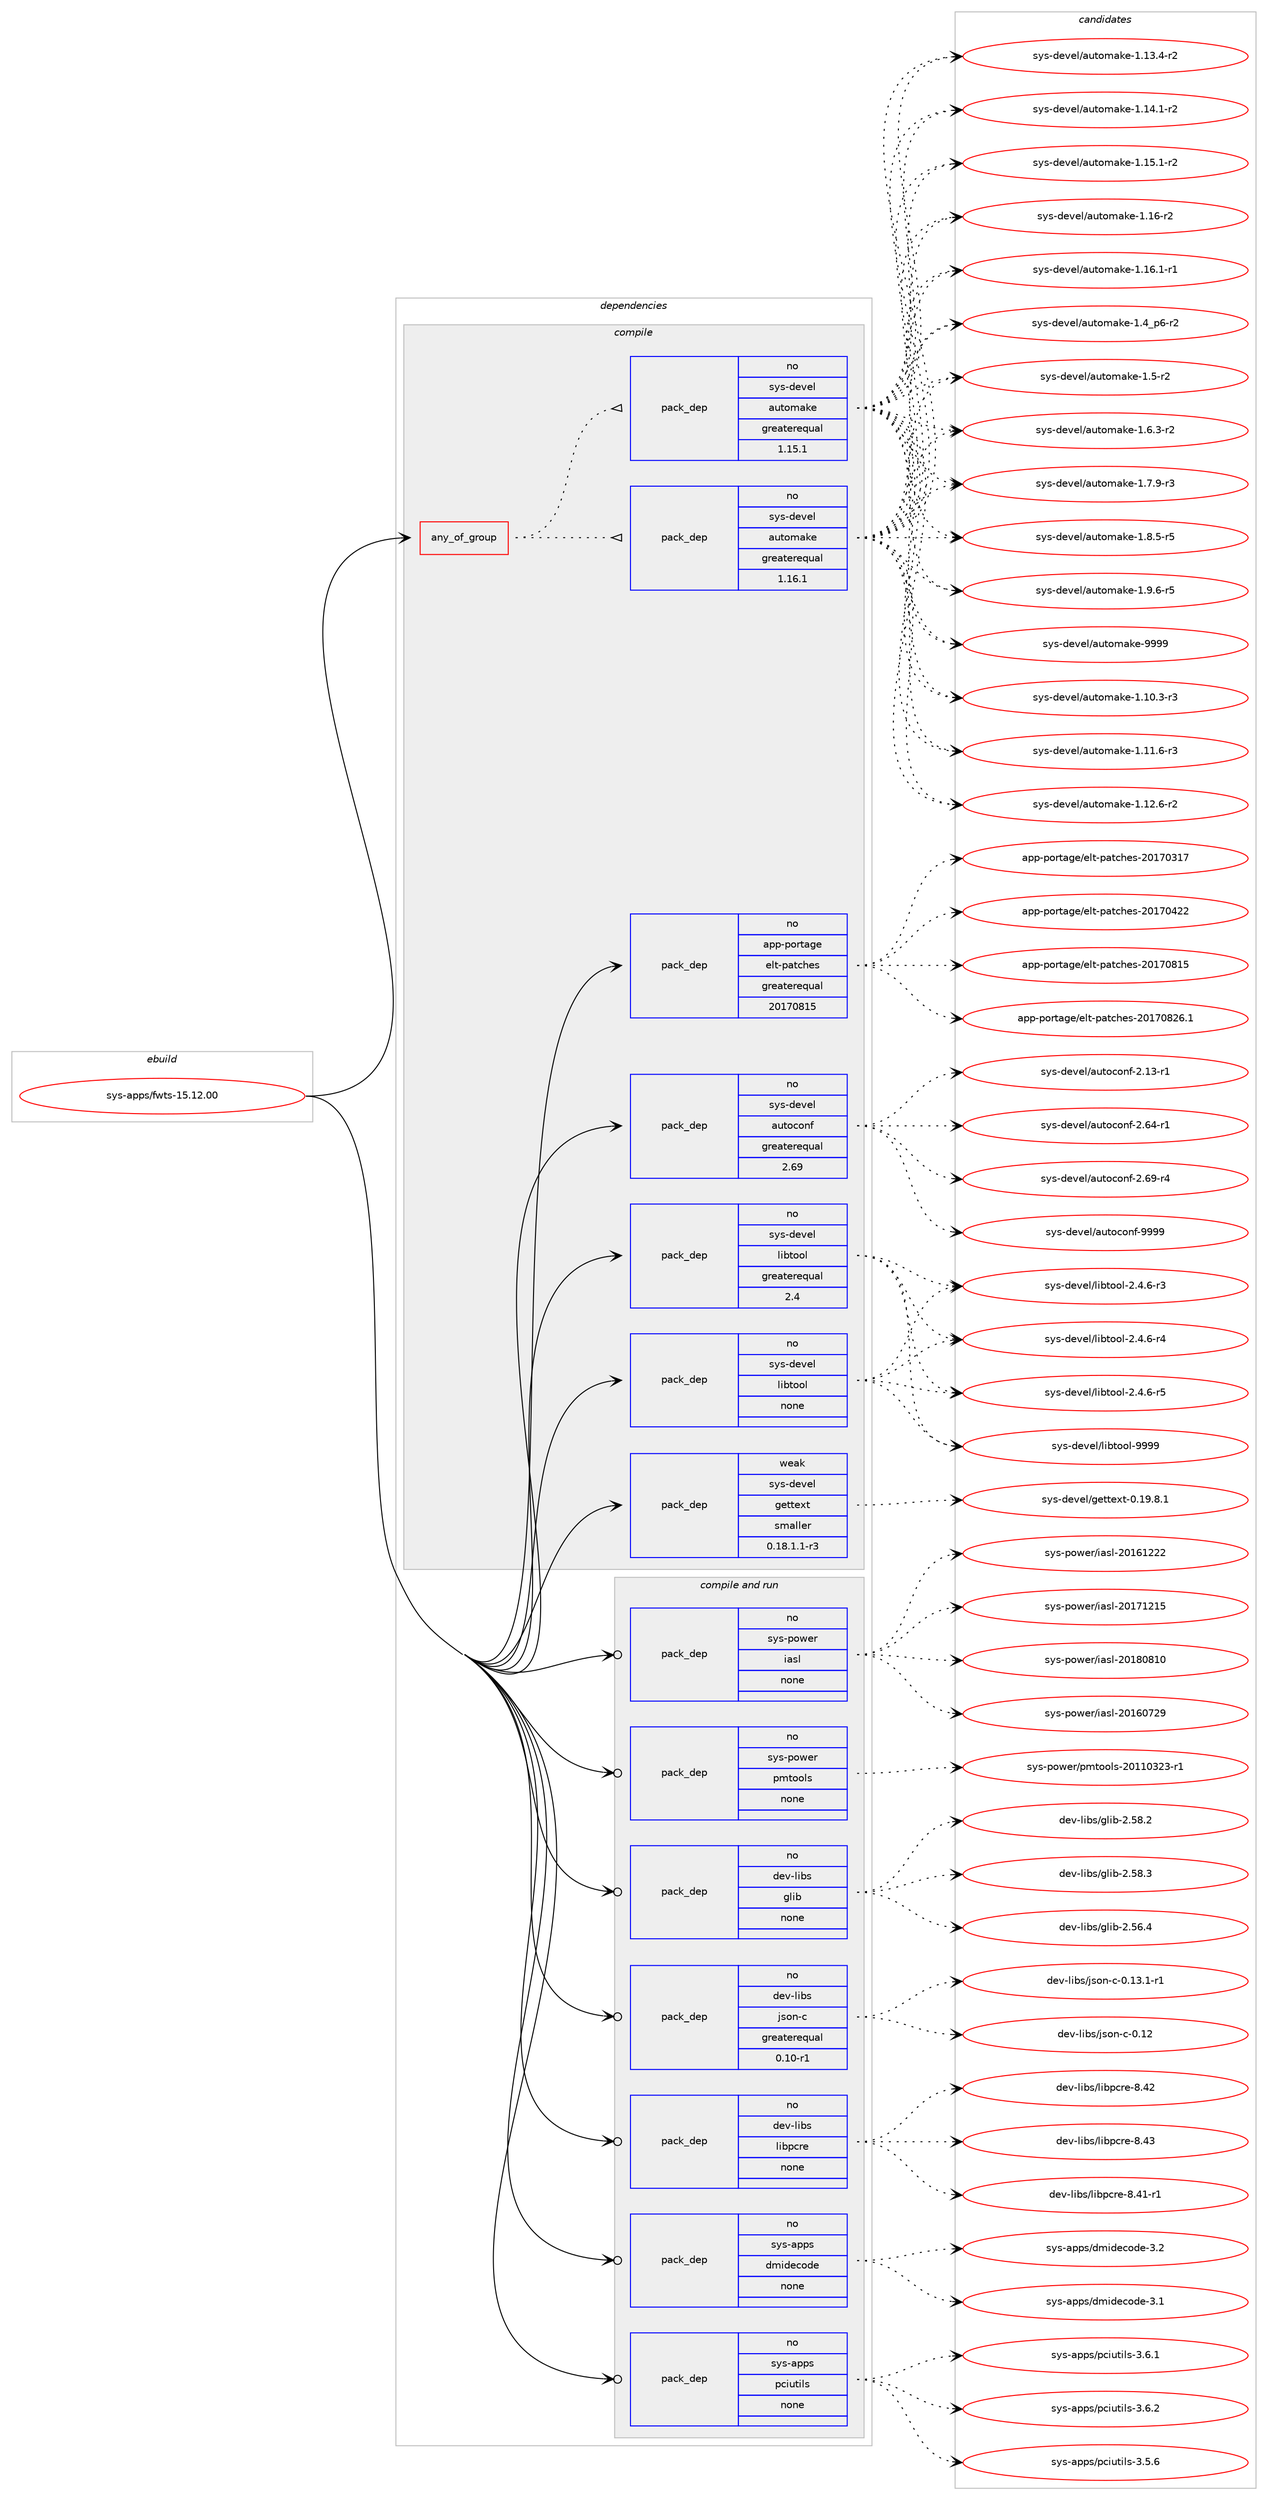 digraph prolog {

# *************
# Graph options
# *************

newrank=true;
concentrate=true;
compound=true;
graph [rankdir=LR,fontname=Helvetica,fontsize=10,ranksep=1.5];#, ranksep=2.5, nodesep=0.2];
edge  [arrowhead=vee];
node  [fontname=Helvetica,fontsize=10];

# **********
# The ebuild
# **********

subgraph cluster_leftcol {
color=gray;
rank=same;
label=<<i>ebuild</i>>;
id [label="sys-apps/fwts-15.12.00", color=red, width=4, href="../sys-apps/fwts-15.12.00.svg"];
}

# ****************
# The dependencies
# ****************

subgraph cluster_midcol {
color=gray;
label=<<i>dependencies</i>>;
subgraph cluster_compile {
fillcolor="#eeeeee";
style=filled;
label=<<i>compile</i>>;
subgraph any27102 {
dependency1711020 [label=<<TABLE BORDER="0" CELLBORDER="1" CELLSPACING="0" CELLPADDING="4"><TR><TD CELLPADDING="10">any_of_group</TD></TR></TABLE>>, shape=none, color=red];subgraph pack1226916 {
dependency1711021 [label=<<TABLE BORDER="0" CELLBORDER="1" CELLSPACING="0" CELLPADDING="4" WIDTH="220"><TR><TD ROWSPAN="6" CELLPADDING="30">pack_dep</TD></TR><TR><TD WIDTH="110">no</TD></TR><TR><TD>sys-devel</TD></TR><TR><TD>automake</TD></TR><TR><TD>greaterequal</TD></TR><TR><TD>1.16.1</TD></TR></TABLE>>, shape=none, color=blue];
}
dependency1711020:e -> dependency1711021:w [weight=20,style="dotted",arrowhead="oinv"];
subgraph pack1226917 {
dependency1711022 [label=<<TABLE BORDER="0" CELLBORDER="1" CELLSPACING="0" CELLPADDING="4" WIDTH="220"><TR><TD ROWSPAN="6" CELLPADDING="30">pack_dep</TD></TR><TR><TD WIDTH="110">no</TD></TR><TR><TD>sys-devel</TD></TR><TR><TD>automake</TD></TR><TR><TD>greaterequal</TD></TR><TR><TD>1.15.1</TD></TR></TABLE>>, shape=none, color=blue];
}
dependency1711020:e -> dependency1711022:w [weight=20,style="dotted",arrowhead="oinv"];
}
id:e -> dependency1711020:w [weight=20,style="solid",arrowhead="vee"];
subgraph pack1226918 {
dependency1711023 [label=<<TABLE BORDER="0" CELLBORDER="1" CELLSPACING="0" CELLPADDING="4" WIDTH="220"><TR><TD ROWSPAN="6" CELLPADDING="30">pack_dep</TD></TR><TR><TD WIDTH="110">no</TD></TR><TR><TD>app-portage</TD></TR><TR><TD>elt-patches</TD></TR><TR><TD>greaterequal</TD></TR><TR><TD>20170815</TD></TR></TABLE>>, shape=none, color=blue];
}
id:e -> dependency1711023:w [weight=20,style="solid",arrowhead="vee"];
subgraph pack1226919 {
dependency1711024 [label=<<TABLE BORDER="0" CELLBORDER="1" CELLSPACING="0" CELLPADDING="4" WIDTH="220"><TR><TD ROWSPAN="6" CELLPADDING="30">pack_dep</TD></TR><TR><TD WIDTH="110">no</TD></TR><TR><TD>sys-devel</TD></TR><TR><TD>autoconf</TD></TR><TR><TD>greaterequal</TD></TR><TR><TD>2.69</TD></TR></TABLE>>, shape=none, color=blue];
}
id:e -> dependency1711024:w [weight=20,style="solid",arrowhead="vee"];
subgraph pack1226920 {
dependency1711025 [label=<<TABLE BORDER="0" CELLBORDER="1" CELLSPACING="0" CELLPADDING="4" WIDTH="220"><TR><TD ROWSPAN="6" CELLPADDING="30">pack_dep</TD></TR><TR><TD WIDTH="110">no</TD></TR><TR><TD>sys-devel</TD></TR><TR><TD>libtool</TD></TR><TR><TD>greaterequal</TD></TR><TR><TD>2.4</TD></TR></TABLE>>, shape=none, color=blue];
}
id:e -> dependency1711025:w [weight=20,style="solid",arrowhead="vee"];
subgraph pack1226921 {
dependency1711026 [label=<<TABLE BORDER="0" CELLBORDER="1" CELLSPACING="0" CELLPADDING="4" WIDTH="220"><TR><TD ROWSPAN="6" CELLPADDING="30">pack_dep</TD></TR><TR><TD WIDTH="110">no</TD></TR><TR><TD>sys-devel</TD></TR><TR><TD>libtool</TD></TR><TR><TD>none</TD></TR><TR><TD></TD></TR></TABLE>>, shape=none, color=blue];
}
id:e -> dependency1711026:w [weight=20,style="solid",arrowhead="vee"];
subgraph pack1226922 {
dependency1711027 [label=<<TABLE BORDER="0" CELLBORDER="1" CELLSPACING="0" CELLPADDING="4" WIDTH="220"><TR><TD ROWSPAN="6" CELLPADDING="30">pack_dep</TD></TR><TR><TD WIDTH="110">weak</TD></TR><TR><TD>sys-devel</TD></TR><TR><TD>gettext</TD></TR><TR><TD>smaller</TD></TR><TR><TD>0.18.1.1-r3</TD></TR></TABLE>>, shape=none, color=blue];
}
id:e -> dependency1711027:w [weight=20,style="solid",arrowhead="vee"];
}
subgraph cluster_compileandrun {
fillcolor="#eeeeee";
style=filled;
label=<<i>compile and run</i>>;
subgraph pack1226923 {
dependency1711028 [label=<<TABLE BORDER="0" CELLBORDER="1" CELLSPACING="0" CELLPADDING="4" WIDTH="220"><TR><TD ROWSPAN="6" CELLPADDING="30">pack_dep</TD></TR><TR><TD WIDTH="110">no</TD></TR><TR><TD>dev-libs</TD></TR><TR><TD>glib</TD></TR><TR><TD>none</TD></TR><TR><TD></TD></TR></TABLE>>, shape=none, color=blue];
}
id:e -> dependency1711028:w [weight=20,style="solid",arrowhead="odotvee"];
subgraph pack1226924 {
dependency1711029 [label=<<TABLE BORDER="0" CELLBORDER="1" CELLSPACING="0" CELLPADDING="4" WIDTH="220"><TR><TD ROWSPAN="6" CELLPADDING="30">pack_dep</TD></TR><TR><TD WIDTH="110">no</TD></TR><TR><TD>dev-libs</TD></TR><TR><TD>json-c</TD></TR><TR><TD>greaterequal</TD></TR><TR><TD>0.10-r1</TD></TR></TABLE>>, shape=none, color=blue];
}
id:e -> dependency1711029:w [weight=20,style="solid",arrowhead="odotvee"];
subgraph pack1226925 {
dependency1711030 [label=<<TABLE BORDER="0" CELLBORDER="1" CELLSPACING="0" CELLPADDING="4" WIDTH="220"><TR><TD ROWSPAN="6" CELLPADDING="30">pack_dep</TD></TR><TR><TD WIDTH="110">no</TD></TR><TR><TD>dev-libs</TD></TR><TR><TD>libpcre</TD></TR><TR><TD>none</TD></TR><TR><TD></TD></TR></TABLE>>, shape=none, color=blue];
}
id:e -> dependency1711030:w [weight=20,style="solid",arrowhead="odotvee"];
subgraph pack1226926 {
dependency1711031 [label=<<TABLE BORDER="0" CELLBORDER="1" CELLSPACING="0" CELLPADDING="4" WIDTH="220"><TR><TD ROWSPAN="6" CELLPADDING="30">pack_dep</TD></TR><TR><TD WIDTH="110">no</TD></TR><TR><TD>sys-apps</TD></TR><TR><TD>dmidecode</TD></TR><TR><TD>none</TD></TR><TR><TD></TD></TR></TABLE>>, shape=none, color=blue];
}
id:e -> dependency1711031:w [weight=20,style="solid",arrowhead="odotvee"];
subgraph pack1226927 {
dependency1711032 [label=<<TABLE BORDER="0" CELLBORDER="1" CELLSPACING="0" CELLPADDING="4" WIDTH="220"><TR><TD ROWSPAN="6" CELLPADDING="30">pack_dep</TD></TR><TR><TD WIDTH="110">no</TD></TR><TR><TD>sys-apps</TD></TR><TR><TD>pciutils</TD></TR><TR><TD>none</TD></TR><TR><TD></TD></TR></TABLE>>, shape=none, color=blue];
}
id:e -> dependency1711032:w [weight=20,style="solid",arrowhead="odotvee"];
subgraph pack1226928 {
dependency1711033 [label=<<TABLE BORDER="0" CELLBORDER="1" CELLSPACING="0" CELLPADDING="4" WIDTH="220"><TR><TD ROWSPAN="6" CELLPADDING="30">pack_dep</TD></TR><TR><TD WIDTH="110">no</TD></TR><TR><TD>sys-power</TD></TR><TR><TD>iasl</TD></TR><TR><TD>none</TD></TR><TR><TD></TD></TR></TABLE>>, shape=none, color=blue];
}
id:e -> dependency1711033:w [weight=20,style="solid",arrowhead="odotvee"];
subgraph pack1226929 {
dependency1711034 [label=<<TABLE BORDER="0" CELLBORDER="1" CELLSPACING="0" CELLPADDING="4" WIDTH="220"><TR><TD ROWSPAN="6" CELLPADDING="30">pack_dep</TD></TR><TR><TD WIDTH="110">no</TD></TR><TR><TD>sys-power</TD></TR><TR><TD>pmtools</TD></TR><TR><TD>none</TD></TR><TR><TD></TD></TR></TABLE>>, shape=none, color=blue];
}
id:e -> dependency1711034:w [weight=20,style="solid",arrowhead="odotvee"];
}
subgraph cluster_run {
fillcolor="#eeeeee";
style=filled;
label=<<i>run</i>>;
}
}

# **************
# The candidates
# **************

subgraph cluster_choices {
rank=same;
color=gray;
label=<<i>candidates</i>>;

subgraph choice1226916 {
color=black;
nodesep=1;
choice11512111545100101118101108479711711611110997107101454946494846514511451 [label="sys-devel/automake-1.10.3-r3", color=red, width=4,href="../sys-devel/automake-1.10.3-r3.svg"];
choice11512111545100101118101108479711711611110997107101454946494946544511451 [label="sys-devel/automake-1.11.6-r3", color=red, width=4,href="../sys-devel/automake-1.11.6-r3.svg"];
choice11512111545100101118101108479711711611110997107101454946495046544511450 [label="sys-devel/automake-1.12.6-r2", color=red, width=4,href="../sys-devel/automake-1.12.6-r2.svg"];
choice11512111545100101118101108479711711611110997107101454946495146524511450 [label="sys-devel/automake-1.13.4-r2", color=red, width=4,href="../sys-devel/automake-1.13.4-r2.svg"];
choice11512111545100101118101108479711711611110997107101454946495246494511450 [label="sys-devel/automake-1.14.1-r2", color=red, width=4,href="../sys-devel/automake-1.14.1-r2.svg"];
choice11512111545100101118101108479711711611110997107101454946495346494511450 [label="sys-devel/automake-1.15.1-r2", color=red, width=4,href="../sys-devel/automake-1.15.1-r2.svg"];
choice1151211154510010111810110847971171161111099710710145494649544511450 [label="sys-devel/automake-1.16-r2", color=red, width=4,href="../sys-devel/automake-1.16-r2.svg"];
choice11512111545100101118101108479711711611110997107101454946495446494511449 [label="sys-devel/automake-1.16.1-r1", color=red, width=4,href="../sys-devel/automake-1.16.1-r1.svg"];
choice115121115451001011181011084797117116111109971071014549465295112544511450 [label="sys-devel/automake-1.4_p6-r2", color=red, width=4,href="../sys-devel/automake-1.4_p6-r2.svg"];
choice11512111545100101118101108479711711611110997107101454946534511450 [label="sys-devel/automake-1.5-r2", color=red, width=4,href="../sys-devel/automake-1.5-r2.svg"];
choice115121115451001011181011084797117116111109971071014549465446514511450 [label="sys-devel/automake-1.6.3-r2", color=red, width=4,href="../sys-devel/automake-1.6.3-r2.svg"];
choice115121115451001011181011084797117116111109971071014549465546574511451 [label="sys-devel/automake-1.7.9-r3", color=red, width=4,href="../sys-devel/automake-1.7.9-r3.svg"];
choice115121115451001011181011084797117116111109971071014549465646534511453 [label="sys-devel/automake-1.8.5-r5", color=red, width=4,href="../sys-devel/automake-1.8.5-r5.svg"];
choice115121115451001011181011084797117116111109971071014549465746544511453 [label="sys-devel/automake-1.9.6-r5", color=red, width=4,href="../sys-devel/automake-1.9.6-r5.svg"];
choice115121115451001011181011084797117116111109971071014557575757 [label="sys-devel/automake-9999", color=red, width=4,href="../sys-devel/automake-9999.svg"];
dependency1711021:e -> choice11512111545100101118101108479711711611110997107101454946494846514511451:w [style=dotted,weight="100"];
dependency1711021:e -> choice11512111545100101118101108479711711611110997107101454946494946544511451:w [style=dotted,weight="100"];
dependency1711021:e -> choice11512111545100101118101108479711711611110997107101454946495046544511450:w [style=dotted,weight="100"];
dependency1711021:e -> choice11512111545100101118101108479711711611110997107101454946495146524511450:w [style=dotted,weight="100"];
dependency1711021:e -> choice11512111545100101118101108479711711611110997107101454946495246494511450:w [style=dotted,weight="100"];
dependency1711021:e -> choice11512111545100101118101108479711711611110997107101454946495346494511450:w [style=dotted,weight="100"];
dependency1711021:e -> choice1151211154510010111810110847971171161111099710710145494649544511450:w [style=dotted,weight="100"];
dependency1711021:e -> choice11512111545100101118101108479711711611110997107101454946495446494511449:w [style=dotted,weight="100"];
dependency1711021:e -> choice115121115451001011181011084797117116111109971071014549465295112544511450:w [style=dotted,weight="100"];
dependency1711021:e -> choice11512111545100101118101108479711711611110997107101454946534511450:w [style=dotted,weight="100"];
dependency1711021:e -> choice115121115451001011181011084797117116111109971071014549465446514511450:w [style=dotted,weight="100"];
dependency1711021:e -> choice115121115451001011181011084797117116111109971071014549465546574511451:w [style=dotted,weight="100"];
dependency1711021:e -> choice115121115451001011181011084797117116111109971071014549465646534511453:w [style=dotted,weight="100"];
dependency1711021:e -> choice115121115451001011181011084797117116111109971071014549465746544511453:w [style=dotted,weight="100"];
dependency1711021:e -> choice115121115451001011181011084797117116111109971071014557575757:w [style=dotted,weight="100"];
}
subgraph choice1226917 {
color=black;
nodesep=1;
choice11512111545100101118101108479711711611110997107101454946494846514511451 [label="sys-devel/automake-1.10.3-r3", color=red, width=4,href="../sys-devel/automake-1.10.3-r3.svg"];
choice11512111545100101118101108479711711611110997107101454946494946544511451 [label="sys-devel/automake-1.11.6-r3", color=red, width=4,href="../sys-devel/automake-1.11.6-r3.svg"];
choice11512111545100101118101108479711711611110997107101454946495046544511450 [label="sys-devel/automake-1.12.6-r2", color=red, width=4,href="../sys-devel/automake-1.12.6-r2.svg"];
choice11512111545100101118101108479711711611110997107101454946495146524511450 [label="sys-devel/automake-1.13.4-r2", color=red, width=4,href="../sys-devel/automake-1.13.4-r2.svg"];
choice11512111545100101118101108479711711611110997107101454946495246494511450 [label="sys-devel/automake-1.14.1-r2", color=red, width=4,href="../sys-devel/automake-1.14.1-r2.svg"];
choice11512111545100101118101108479711711611110997107101454946495346494511450 [label="sys-devel/automake-1.15.1-r2", color=red, width=4,href="../sys-devel/automake-1.15.1-r2.svg"];
choice1151211154510010111810110847971171161111099710710145494649544511450 [label="sys-devel/automake-1.16-r2", color=red, width=4,href="../sys-devel/automake-1.16-r2.svg"];
choice11512111545100101118101108479711711611110997107101454946495446494511449 [label="sys-devel/automake-1.16.1-r1", color=red, width=4,href="../sys-devel/automake-1.16.1-r1.svg"];
choice115121115451001011181011084797117116111109971071014549465295112544511450 [label="sys-devel/automake-1.4_p6-r2", color=red, width=4,href="../sys-devel/automake-1.4_p6-r2.svg"];
choice11512111545100101118101108479711711611110997107101454946534511450 [label="sys-devel/automake-1.5-r2", color=red, width=4,href="../sys-devel/automake-1.5-r2.svg"];
choice115121115451001011181011084797117116111109971071014549465446514511450 [label="sys-devel/automake-1.6.3-r2", color=red, width=4,href="../sys-devel/automake-1.6.3-r2.svg"];
choice115121115451001011181011084797117116111109971071014549465546574511451 [label="sys-devel/automake-1.7.9-r3", color=red, width=4,href="../sys-devel/automake-1.7.9-r3.svg"];
choice115121115451001011181011084797117116111109971071014549465646534511453 [label="sys-devel/automake-1.8.5-r5", color=red, width=4,href="../sys-devel/automake-1.8.5-r5.svg"];
choice115121115451001011181011084797117116111109971071014549465746544511453 [label="sys-devel/automake-1.9.6-r5", color=red, width=4,href="../sys-devel/automake-1.9.6-r5.svg"];
choice115121115451001011181011084797117116111109971071014557575757 [label="sys-devel/automake-9999", color=red, width=4,href="../sys-devel/automake-9999.svg"];
dependency1711022:e -> choice11512111545100101118101108479711711611110997107101454946494846514511451:w [style=dotted,weight="100"];
dependency1711022:e -> choice11512111545100101118101108479711711611110997107101454946494946544511451:w [style=dotted,weight="100"];
dependency1711022:e -> choice11512111545100101118101108479711711611110997107101454946495046544511450:w [style=dotted,weight="100"];
dependency1711022:e -> choice11512111545100101118101108479711711611110997107101454946495146524511450:w [style=dotted,weight="100"];
dependency1711022:e -> choice11512111545100101118101108479711711611110997107101454946495246494511450:w [style=dotted,weight="100"];
dependency1711022:e -> choice11512111545100101118101108479711711611110997107101454946495346494511450:w [style=dotted,weight="100"];
dependency1711022:e -> choice1151211154510010111810110847971171161111099710710145494649544511450:w [style=dotted,weight="100"];
dependency1711022:e -> choice11512111545100101118101108479711711611110997107101454946495446494511449:w [style=dotted,weight="100"];
dependency1711022:e -> choice115121115451001011181011084797117116111109971071014549465295112544511450:w [style=dotted,weight="100"];
dependency1711022:e -> choice11512111545100101118101108479711711611110997107101454946534511450:w [style=dotted,weight="100"];
dependency1711022:e -> choice115121115451001011181011084797117116111109971071014549465446514511450:w [style=dotted,weight="100"];
dependency1711022:e -> choice115121115451001011181011084797117116111109971071014549465546574511451:w [style=dotted,weight="100"];
dependency1711022:e -> choice115121115451001011181011084797117116111109971071014549465646534511453:w [style=dotted,weight="100"];
dependency1711022:e -> choice115121115451001011181011084797117116111109971071014549465746544511453:w [style=dotted,weight="100"];
dependency1711022:e -> choice115121115451001011181011084797117116111109971071014557575757:w [style=dotted,weight="100"];
}
subgraph choice1226918 {
color=black;
nodesep=1;
choice97112112451121111141169710310147101108116451129711699104101115455048495548514955 [label="app-portage/elt-patches-20170317", color=red, width=4,href="../app-portage/elt-patches-20170317.svg"];
choice97112112451121111141169710310147101108116451129711699104101115455048495548525050 [label="app-portage/elt-patches-20170422", color=red, width=4,href="../app-portage/elt-patches-20170422.svg"];
choice97112112451121111141169710310147101108116451129711699104101115455048495548564953 [label="app-portage/elt-patches-20170815", color=red, width=4,href="../app-portage/elt-patches-20170815.svg"];
choice971121124511211111411697103101471011081164511297116991041011154550484955485650544649 [label="app-portage/elt-patches-20170826.1", color=red, width=4,href="../app-portage/elt-patches-20170826.1.svg"];
dependency1711023:e -> choice97112112451121111141169710310147101108116451129711699104101115455048495548514955:w [style=dotted,weight="100"];
dependency1711023:e -> choice97112112451121111141169710310147101108116451129711699104101115455048495548525050:w [style=dotted,weight="100"];
dependency1711023:e -> choice97112112451121111141169710310147101108116451129711699104101115455048495548564953:w [style=dotted,weight="100"];
dependency1711023:e -> choice971121124511211111411697103101471011081164511297116991041011154550484955485650544649:w [style=dotted,weight="100"];
}
subgraph choice1226919 {
color=black;
nodesep=1;
choice1151211154510010111810110847971171161119911111010245504649514511449 [label="sys-devel/autoconf-2.13-r1", color=red, width=4,href="../sys-devel/autoconf-2.13-r1.svg"];
choice1151211154510010111810110847971171161119911111010245504654524511449 [label="sys-devel/autoconf-2.64-r1", color=red, width=4,href="../sys-devel/autoconf-2.64-r1.svg"];
choice1151211154510010111810110847971171161119911111010245504654574511452 [label="sys-devel/autoconf-2.69-r4", color=red, width=4,href="../sys-devel/autoconf-2.69-r4.svg"];
choice115121115451001011181011084797117116111991111101024557575757 [label="sys-devel/autoconf-9999", color=red, width=4,href="../sys-devel/autoconf-9999.svg"];
dependency1711024:e -> choice1151211154510010111810110847971171161119911111010245504649514511449:w [style=dotted,weight="100"];
dependency1711024:e -> choice1151211154510010111810110847971171161119911111010245504654524511449:w [style=dotted,weight="100"];
dependency1711024:e -> choice1151211154510010111810110847971171161119911111010245504654574511452:w [style=dotted,weight="100"];
dependency1711024:e -> choice115121115451001011181011084797117116111991111101024557575757:w [style=dotted,weight="100"];
}
subgraph choice1226920 {
color=black;
nodesep=1;
choice1151211154510010111810110847108105981161111111084550465246544511451 [label="sys-devel/libtool-2.4.6-r3", color=red, width=4,href="../sys-devel/libtool-2.4.6-r3.svg"];
choice1151211154510010111810110847108105981161111111084550465246544511452 [label="sys-devel/libtool-2.4.6-r4", color=red, width=4,href="../sys-devel/libtool-2.4.6-r4.svg"];
choice1151211154510010111810110847108105981161111111084550465246544511453 [label="sys-devel/libtool-2.4.6-r5", color=red, width=4,href="../sys-devel/libtool-2.4.6-r5.svg"];
choice1151211154510010111810110847108105981161111111084557575757 [label="sys-devel/libtool-9999", color=red, width=4,href="../sys-devel/libtool-9999.svg"];
dependency1711025:e -> choice1151211154510010111810110847108105981161111111084550465246544511451:w [style=dotted,weight="100"];
dependency1711025:e -> choice1151211154510010111810110847108105981161111111084550465246544511452:w [style=dotted,weight="100"];
dependency1711025:e -> choice1151211154510010111810110847108105981161111111084550465246544511453:w [style=dotted,weight="100"];
dependency1711025:e -> choice1151211154510010111810110847108105981161111111084557575757:w [style=dotted,weight="100"];
}
subgraph choice1226921 {
color=black;
nodesep=1;
choice1151211154510010111810110847108105981161111111084550465246544511451 [label="sys-devel/libtool-2.4.6-r3", color=red, width=4,href="../sys-devel/libtool-2.4.6-r3.svg"];
choice1151211154510010111810110847108105981161111111084550465246544511452 [label="sys-devel/libtool-2.4.6-r4", color=red, width=4,href="../sys-devel/libtool-2.4.6-r4.svg"];
choice1151211154510010111810110847108105981161111111084550465246544511453 [label="sys-devel/libtool-2.4.6-r5", color=red, width=4,href="../sys-devel/libtool-2.4.6-r5.svg"];
choice1151211154510010111810110847108105981161111111084557575757 [label="sys-devel/libtool-9999", color=red, width=4,href="../sys-devel/libtool-9999.svg"];
dependency1711026:e -> choice1151211154510010111810110847108105981161111111084550465246544511451:w [style=dotted,weight="100"];
dependency1711026:e -> choice1151211154510010111810110847108105981161111111084550465246544511452:w [style=dotted,weight="100"];
dependency1711026:e -> choice1151211154510010111810110847108105981161111111084550465246544511453:w [style=dotted,weight="100"];
dependency1711026:e -> choice1151211154510010111810110847108105981161111111084557575757:w [style=dotted,weight="100"];
}
subgraph choice1226922 {
color=black;
nodesep=1;
choice1151211154510010111810110847103101116116101120116454846495746564649 [label="sys-devel/gettext-0.19.8.1", color=red, width=4,href="../sys-devel/gettext-0.19.8.1.svg"];
dependency1711027:e -> choice1151211154510010111810110847103101116116101120116454846495746564649:w [style=dotted,weight="100"];
}
subgraph choice1226923 {
color=black;
nodesep=1;
choice1001011184510810598115471031081059845504653544652 [label="dev-libs/glib-2.56.4", color=red, width=4,href="../dev-libs/glib-2.56.4.svg"];
choice1001011184510810598115471031081059845504653564650 [label="dev-libs/glib-2.58.2", color=red, width=4,href="../dev-libs/glib-2.58.2.svg"];
choice1001011184510810598115471031081059845504653564651 [label="dev-libs/glib-2.58.3", color=red, width=4,href="../dev-libs/glib-2.58.3.svg"];
dependency1711028:e -> choice1001011184510810598115471031081059845504653544652:w [style=dotted,weight="100"];
dependency1711028:e -> choice1001011184510810598115471031081059845504653564650:w [style=dotted,weight="100"];
dependency1711028:e -> choice1001011184510810598115471031081059845504653564651:w [style=dotted,weight="100"];
}
subgraph choice1226924 {
color=black;
nodesep=1;
choice10010111845108105981154710611511111045994548464950 [label="dev-libs/json-c-0.12", color=red, width=4,href="../dev-libs/json-c-0.12.svg"];
choice1001011184510810598115471061151111104599454846495146494511449 [label="dev-libs/json-c-0.13.1-r1", color=red, width=4,href="../dev-libs/json-c-0.13.1-r1.svg"];
dependency1711029:e -> choice10010111845108105981154710611511111045994548464950:w [style=dotted,weight="100"];
dependency1711029:e -> choice1001011184510810598115471061151111104599454846495146494511449:w [style=dotted,weight="100"];
}
subgraph choice1226925 {
color=black;
nodesep=1;
choice100101118451081059811547108105981129911410145564652494511449 [label="dev-libs/libpcre-8.41-r1", color=red, width=4,href="../dev-libs/libpcre-8.41-r1.svg"];
choice10010111845108105981154710810598112991141014556465250 [label="dev-libs/libpcre-8.42", color=red, width=4,href="../dev-libs/libpcre-8.42.svg"];
choice10010111845108105981154710810598112991141014556465251 [label="dev-libs/libpcre-8.43", color=red, width=4,href="../dev-libs/libpcre-8.43.svg"];
dependency1711030:e -> choice100101118451081059811547108105981129911410145564652494511449:w [style=dotted,weight="100"];
dependency1711030:e -> choice10010111845108105981154710810598112991141014556465250:w [style=dotted,weight="100"];
dependency1711030:e -> choice10010111845108105981154710810598112991141014556465251:w [style=dotted,weight="100"];
}
subgraph choice1226926 {
color=black;
nodesep=1;
choice1151211154597112112115471001091051001019911110010145514649 [label="sys-apps/dmidecode-3.1", color=red, width=4,href="../sys-apps/dmidecode-3.1.svg"];
choice1151211154597112112115471001091051001019911110010145514650 [label="sys-apps/dmidecode-3.2", color=red, width=4,href="../sys-apps/dmidecode-3.2.svg"];
dependency1711031:e -> choice1151211154597112112115471001091051001019911110010145514649:w [style=dotted,weight="100"];
dependency1711031:e -> choice1151211154597112112115471001091051001019911110010145514650:w [style=dotted,weight="100"];
}
subgraph choice1226927 {
color=black;
nodesep=1;
choice11512111545971121121154711299105117116105108115455146534654 [label="sys-apps/pciutils-3.5.6", color=red, width=4,href="../sys-apps/pciutils-3.5.6.svg"];
choice11512111545971121121154711299105117116105108115455146544649 [label="sys-apps/pciutils-3.6.1", color=red, width=4,href="../sys-apps/pciutils-3.6.1.svg"];
choice11512111545971121121154711299105117116105108115455146544650 [label="sys-apps/pciutils-3.6.2", color=red, width=4,href="../sys-apps/pciutils-3.6.2.svg"];
dependency1711032:e -> choice11512111545971121121154711299105117116105108115455146534654:w [style=dotted,weight="100"];
dependency1711032:e -> choice11512111545971121121154711299105117116105108115455146544649:w [style=dotted,weight="100"];
dependency1711032:e -> choice11512111545971121121154711299105117116105108115455146544650:w [style=dotted,weight="100"];
}
subgraph choice1226928 {
color=black;
nodesep=1;
choice115121115451121111191011144710597115108455048495448555057 [label="sys-power/iasl-20160729", color=red, width=4,href="../sys-power/iasl-20160729.svg"];
choice115121115451121111191011144710597115108455048495449505050 [label="sys-power/iasl-20161222", color=red, width=4,href="../sys-power/iasl-20161222.svg"];
choice115121115451121111191011144710597115108455048495549504953 [label="sys-power/iasl-20171215", color=red, width=4,href="../sys-power/iasl-20171215.svg"];
choice115121115451121111191011144710597115108455048495648564948 [label="sys-power/iasl-20180810", color=red, width=4,href="../sys-power/iasl-20180810.svg"];
dependency1711033:e -> choice115121115451121111191011144710597115108455048495448555057:w [style=dotted,weight="100"];
dependency1711033:e -> choice115121115451121111191011144710597115108455048495449505050:w [style=dotted,weight="100"];
dependency1711033:e -> choice115121115451121111191011144710597115108455048495549504953:w [style=dotted,weight="100"];
dependency1711033:e -> choice115121115451121111191011144710597115108455048495648564948:w [style=dotted,weight="100"];
}
subgraph choice1226929 {
color=black;
nodesep=1;
choice11512111545112111119101114471121091161111111081154550484949485150514511449 [label="sys-power/pmtools-20110323-r1", color=red, width=4,href="../sys-power/pmtools-20110323-r1.svg"];
dependency1711034:e -> choice11512111545112111119101114471121091161111111081154550484949485150514511449:w [style=dotted,weight="100"];
}
}

}
